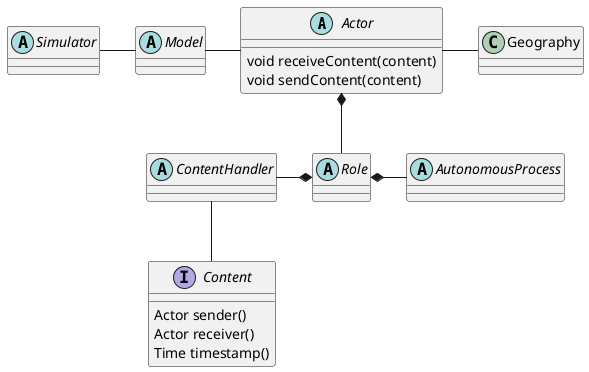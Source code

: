 @startuml
abstract class Actor {
  void receiveContent(content)
  void sendContent(content)
}

abstract class Model {
}

abstract class Simulator {
}

abstract class Role {
}

abstract class ContentHandler {
}

abstract class AutonomousProcess{
}

interface Content {
  Actor sender()
  Actor receiver()
  Time timestamp()
}

Actor *-- Role
Actor -l- Model
Model -l- Simulator
Actor -r- Geography
Role *-l- ContentHandler
Role *-r- AutonomousProcess
ContentHandler -d- Content
@enduml
